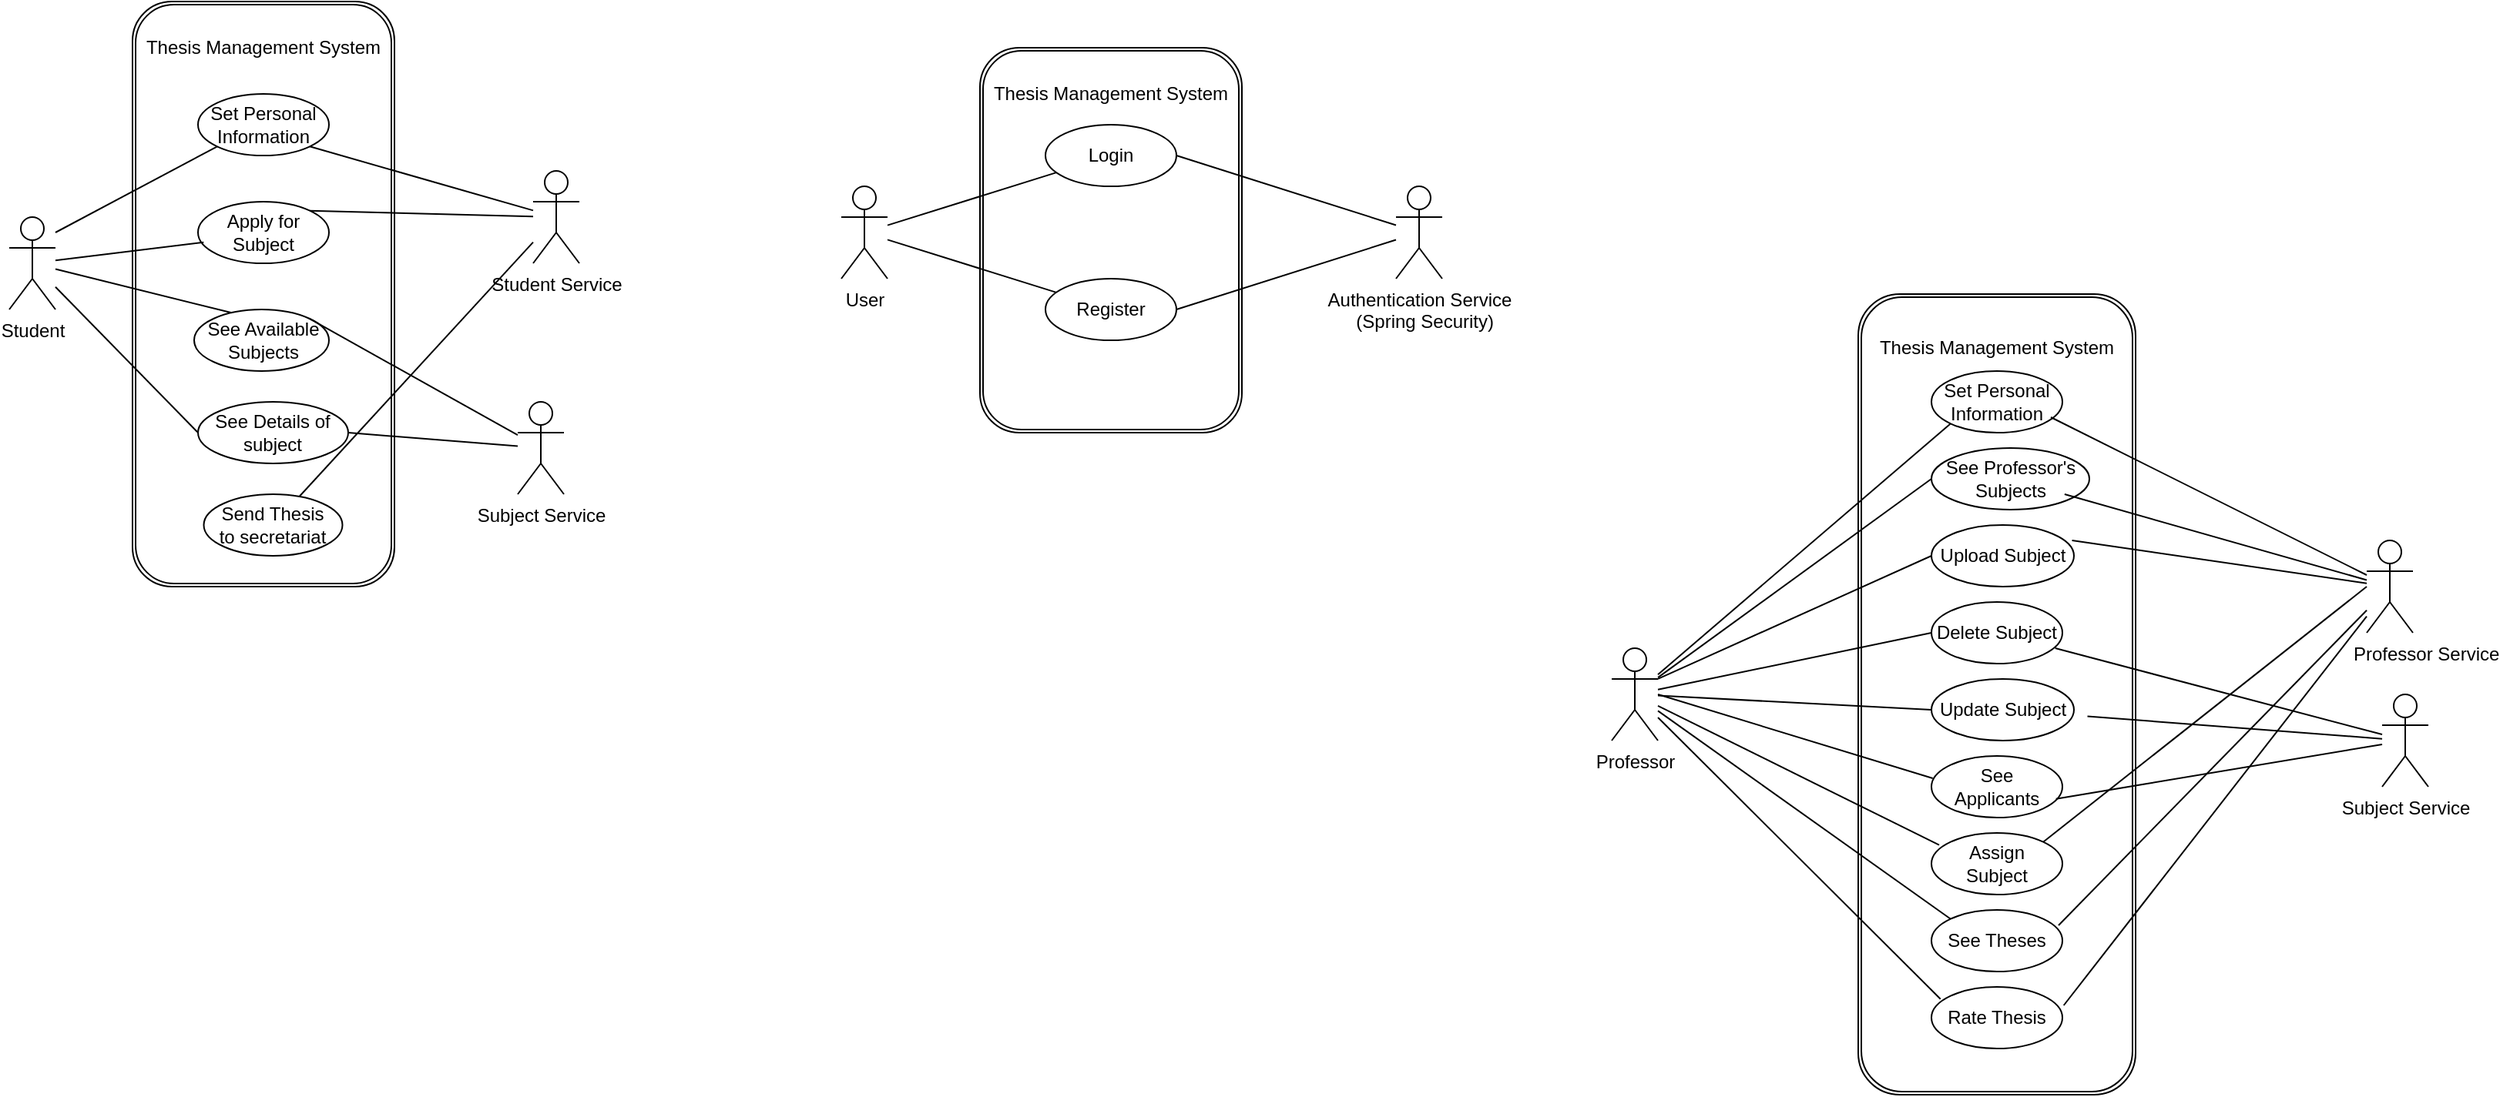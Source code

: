 <mxfile version="13.9.9" type="device"><diagram name="Page-1" id="9f46799a-70d6-7492-0946-bef42562c5a5"><mxGraphModel dx="2522" dy="814" grid="1" gridSize="10" guides="1" tooltips="1" connect="1" arrows="1" fold="1" page="1" pageScale="1" pageWidth="1100" pageHeight="850" background="#ffffff" math="0" shadow="0"><root><mxCell id="0"/><mxCell id="1" parent="0"/><mxCell id="48cxiaI6WupfDzedhyTH-4" value="" style="shape=ext;double=1;rounded=1;whiteSpace=wrap;html=1;" vertex="1" parent="1"><mxGeometry x="-430" y="70" width="170" height="250" as="geometry"/></mxCell><mxCell id="48cxiaI6WupfDzedhyTH-12" value="User&lt;br&gt;" style="shape=umlActor;verticalLabelPosition=bottom;verticalAlign=top;html=1;outlineConnect=0;" vertex="1" parent="1"><mxGeometry x="-520" y="160" width="30" height="60" as="geometry"/></mxCell><mxCell id="48cxiaI6WupfDzedhyTH-14" value="Thesis Management System" style="text;html=1;strokeColor=none;fillColor=none;align=center;verticalAlign=middle;whiteSpace=wrap;rounded=0;" vertex="1" parent="1"><mxGeometry x="-430" y="90" width="170" height="20" as="geometry"/></mxCell><mxCell id="48cxiaI6WupfDzedhyTH-16" value="" style="ellipse;whiteSpace=wrap;html=1;" vertex="1" parent="1"><mxGeometry x="-387.5" y="120" width="85" height="40" as="geometry"/></mxCell><mxCell id="48cxiaI6WupfDzedhyTH-18" value="" style="ellipse;whiteSpace=wrap;html=1;" vertex="1" parent="1"><mxGeometry x="-387.5" y="220" width="85" height="40" as="geometry"/></mxCell><mxCell id="48cxiaI6WupfDzedhyTH-19" value="Login" style="text;html=1;strokeColor=none;fillColor=none;align=center;verticalAlign=middle;whiteSpace=wrap;rounded=0;" vertex="1" parent="1"><mxGeometry x="-365" y="130" width="40" height="20" as="geometry"/></mxCell><mxCell id="48cxiaI6WupfDzedhyTH-20" value="Register" style="text;html=1;strokeColor=none;fillColor=none;align=center;verticalAlign=middle;whiteSpace=wrap;rounded=0;" vertex="1" parent="1"><mxGeometry x="-365" y="230" width="40" height="20" as="geometry"/></mxCell><mxCell id="48cxiaI6WupfDzedhyTH-21" value="" style="endArrow=none;html=1;" edge="1" parent="1" source="48cxiaI6WupfDzedhyTH-12" target="48cxiaI6WupfDzedhyTH-16"><mxGeometry width="50" height="50" relative="1" as="geometry"><mxPoint x="-390" y="310" as="sourcePoint"/><mxPoint x="-340" y="260" as="targetPoint"/></mxGeometry></mxCell><mxCell id="48cxiaI6WupfDzedhyTH-22" value="" style="endArrow=none;html=1;" edge="1" parent="1" source="48cxiaI6WupfDzedhyTH-12" target="48cxiaI6WupfDzedhyTH-18"><mxGeometry width="50" height="50" relative="1" as="geometry"><mxPoint x="-390" y="310" as="sourcePoint"/><mxPoint x="-340" y="260" as="targetPoint"/></mxGeometry></mxCell><mxCell id="48cxiaI6WupfDzedhyTH-23" value="Authentication Service&lt;br&gt;&amp;nbsp; (Spring Security)" style="shape=umlActor;verticalLabelPosition=bottom;verticalAlign=top;html=1;outlineConnect=0;" vertex="1" parent="1"><mxGeometry x="-160" y="160" width="30" height="60" as="geometry"/></mxCell><mxCell id="48cxiaI6WupfDzedhyTH-25" value="" style="endArrow=none;html=1;exitX=1;exitY=0.5;exitDx=0;exitDy=0;" edge="1" parent="1" source="48cxiaI6WupfDzedhyTH-16" target="48cxiaI6WupfDzedhyTH-23"><mxGeometry width="50" height="50" relative="1" as="geometry"><mxPoint x="-340" y="290" as="sourcePoint"/><mxPoint x="-290" y="240" as="targetPoint"/></mxGeometry></mxCell><mxCell id="48cxiaI6WupfDzedhyTH-26" value="" style="endArrow=none;html=1;exitX=1;exitY=0.5;exitDx=0;exitDy=0;" edge="1" parent="1" source="48cxiaI6WupfDzedhyTH-18" target="48cxiaI6WupfDzedhyTH-23"><mxGeometry width="50" height="50" relative="1" as="geometry"><mxPoint x="-340" y="290" as="sourcePoint"/><mxPoint x="-290" y="240" as="targetPoint"/></mxGeometry></mxCell><mxCell id="48cxiaI6WupfDzedhyTH-27" value="" style="shape=ext;double=1;rounded=1;whiteSpace=wrap;html=1;" vertex="1" parent="1"><mxGeometry x="-980" y="40" width="170" height="380" as="geometry"/></mxCell><mxCell id="48cxiaI6WupfDzedhyTH-28" value="Thesis Management System" style="text;html=1;strokeColor=none;fillColor=none;align=center;verticalAlign=middle;whiteSpace=wrap;rounded=0;" vertex="1" parent="1"><mxGeometry x="-980" y="60" width="170" height="20" as="geometry"/></mxCell><mxCell id="48cxiaI6WupfDzedhyTH-31" value="" style="ellipse;whiteSpace=wrap;html=1;" vertex="1" parent="1"><mxGeometry x="-937.5" y="300" width="97.5" height="40" as="geometry"/></mxCell><mxCell id="48cxiaI6WupfDzedhyTH-33" value="" style="ellipse;whiteSpace=wrap;html=1;" vertex="1" parent="1"><mxGeometry x="-940" y="240" width="87.5" height="40" as="geometry"/></mxCell><mxCell id="48cxiaI6WupfDzedhyTH-34" value="" style="ellipse;whiteSpace=wrap;html=1;" vertex="1" parent="1"><mxGeometry x="-937.5" y="170" width="85" height="40" as="geometry"/></mxCell><mxCell id="48cxiaI6WupfDzedhyTH-35" value="" style="ellipse;whiteSpace=wrap;html=1;" vertex="1" parent="1"><mxGeometry x="-937.5" y="100" width="85" height="40" as="geometry"/></mxCell><mxCell id="48cxiaI6WupfDzedhyTH-37" value="Student&lt;br&gt;" style="shape=umlActor;verticalLabelPosition=bottom;verticalAlign=top;html=1;outlineConnect=0;" vertex="1" parent="1"><mxGeometry x="-1060" y="180" width="30" height="60" as="geometry"/></mxCell><mxCell id="48cxiaI6WupfDzedhyTH-40" value="" style="endArrow=none;html=1;entryX=0;entryY=1;entryDx=0;entryDy=0;" edge="1" parent="1" target="48cxiaI6WupfDzedhyTH-35"><mxGeometry width="50" height="50" relative="1" as="geometry"><mxPoint x="-1030" y="190" as="sourcePoint"/><mxPoint x="-700" y="280" as="targetPoint"/></mxGeometry></mxCell><mxCell id="48cxiaI6WupfDzedhyTH-41" value="" style="endArrow=none;html=1;entryX=0.043;entryY=0.658;entryDx=0;entryDy=0;entryPerimeter=0;" edge="1" parent="1" source="48cxiaI6WupfDzedhyTH-37" target="48cxiaI6WupfDzedhyTH-34"><mxGeometry width="50" height="50" relative="1" as="geometry"><mxPoint x="-750" y="330" as="sourcePoint"/><mxPoint x="-700" y="280" as="targetPoint"/></mxGeometry></mxCell><mxCell id="48cxiaI6WupfDzedhyTH-42" value="" style="endArrow=none;html=1;entryX=0;entryY=0.5;entryDx=0;entryDy=0;" edge="1" parent="1" source="48cxiaI6WupfDzedhyTH-37" target="48cxiaI6WupfDzedhyTH-31"><mxGeometry width="50" height="50" relative="1" as="geometry"><mxPoint x="-750" y="330" as="sourcePoint"/><mxPoint x="-700" y="280" as="targetPoint"/></mxGeometry></mxCell><mxCell id="48cxiaI6WupfDzedhyTH-43" value="" style="endArrow=none;html=1;entryX=0.278;entryY=0.054;entryDx=0;entryDy=0;entryPerimeter=0;" edge="1" parent="1" source="48cxiaI6WupfDzedhyTH-37" target="48cxiaI6WupfDzedhyTH-33"><mxGeometry width="50" height="50" relative="1" as="geometry"><mxPoint x="-750" y="330" as="sourcePoint"/><mxPoint x="-700" y="280" as="targetPoint"/></mxGeometry></mxCell><mxCell id="48cxiaI6WupfDzedhyTH-44" value="Set Personal&lt;br&gt;Information" style="text;html=1;strokeColor=none;fillColor=none;align=center;verticalAlign=middle;whiteSpace=wrap;rounded=0;" vertex="1" parent="1"><mxGeometry x="-965" y="110" width="140" height="20" as="geometry"/></mxCell><mxCell id="48cxiaI6WupfDzedhyTH-45" value="See Available Subjects" style="text;html=1;strokeColor=none;fillColor=none;align=center;verticalAlign=middle;whiteSpace=wrap;rounded=0;" vertex="1" parent="1"><mxGeometry x="-955" y="250" width="120" height="20" as="geometry"/></mxCell><mxCell id="48cxiaI6WupfDzedhyTH-46" value="See Details of subject" style="text;html=1;strokeColor=none;fillColor=none;align=center;verticalAlign=middle;whiteSpace=wrap;rounded=0;" vertex="1" parent="1"><mxGeometry x="-928.75" y="310" width="80" height="20" as="geometry"/></mxCell><mxCell id="48cxiaI6WupfDzedhyTH-47" value="Apply for&lt;br&gt;Subject" style="text;html=1;strokeColor=none;fillColor=none;align=center;verticalAlign=middle;whiteSpace=wrap;rounded=0;" vertex="1" parent="1"><mxGeometry x="-960" y="180" width="130" height="20" as="geometry"/></mxCell><mxCell id="48cxiaI6WupfDzedhyTH-49" value="Student Service" style="shape=umlActor;verticalLabelPosition=bottom;verticalAlign=top;html=1;outlineConnect=0;" vertex="1" parent="1"><mxGeometry x="-720" y="150" width="30" height="60" as="geometry"/></mxCell><mxCell id="48cxiaI6WupfDzedhyTH-53" value="Subject Service" style="shape=umlActor;verticalLabelPosition=bottom;verticalAlign=top;html=1;outlineConnect=0;" vertex="1" parent="1"><mxGeometry x="-730" y="300" width="30" height="60" as="geometry"/></mxCell><mxCell id="48cxiaI6WupfDzedhyTH-54" value="" style="endArrow=none;html=1;exitX=1;exitY=0.5;exitDx=0;exitDy=0;" edge="1" parent="1" source="48cxiaI6WupfDzedhyTH-31" target="48cxiaI6WupfDzedhyTH-53"><mxGeometry width="50" height="50" relative="1" as="geometry"><mxPoint x="-510" y="330" as="sourcePoint"/><mxPoint x="-460" y="280" as="targetPoint"/></mxGeometry></mxCell><mxCell id="48cxiaI6WupfDzedhyTH-55" value="" style="endArrow=none;html=1;exitX=1;exitY=0;exitDx=0;exitDy=0;" edge="1" parent="1" source="48cxiaI6WupfDzedhyTH-33" target="48cxiaI6WupfDzedhyTH-53"><mxGeometry width="50" height="50" relative="1" as="geometry"><mxPoint x="-510" y="330" as="sourcePoint"/><mxPoint x="-460" y="280" as="targetPoint"/></mxGeometry></mxCell><mxCell id="48cxiaI6WupfDzedhyTH-56" value="" style="endArrow=none;html=1;exitX=1;exitY=0;exitDx=0;exitDy=0;" edge="1" parent="1" source="48cxiaI6WupfDzedhyTH-34" target="48cxiaI6WupfDzedhyTH-49"><mxGeometry width="50" height="50" relative="1" as="geometry"><mxPoint x="-510" y="330" as="sourcePoint"/><mxPoint x="-460" y="280" as="targetPoint"/></mxGeometry></mxCell><mxCell id="48cxiaI6WupfDzedhyTH-57" value="" style="endArrow=none;html=1;entryX=1;entryY=1;entryDx=0;entryDy=0;" edge="1" parent="1" source="48cxiaI6WupfDzedhyTH-49" target="48cxiaI6WupfDzedhyTH-35"><mxGeometry width="50" height="50" relative="1" as="geometry"><mxPoint x="-740" y="134" as="sourcePoint"/><mxPoint x="-460" y="280" as="targetPoint"/></mxGeometry></mxCell><mxCell id="48cxiaI6WupfDzedhyTH-58" value="" style="shape=ext;double=1;rounded=1;whiteSpace=wrap;html=1;" vertex="1" parent="1"><mxGeometry x="140" y="230" width="180" height="520" as="geometry"/></mxCell><mxCell id="48cxiaI6WupfDzedhyTH-59" value="Professor" style="shape=umlActor;verticalLabelPosition=bottom;verticalAlign=top;html=1;outlineConnect=0;" vertex="1" parent="1"><mxGeometry x="-20" y="460" width="30" height="60" as="geometry"/></mxCell><mxCell id="48cxiaI6WupfDzedhyTH-61" value="Thesis Management System" style="text;html=1;strokeColor=none;fillColor=none;align=center;verticalAlign=middle;whiteSpace=wrap;rounded=0;" vertex="1" parent="1"><mxGeometry x="145" y="255" width="170" height="20" as="geometry"/></mxCell><mxCell id="48cxiaI6WupfDzedhyTH-62" value="" style="ellipse;whiteSpace=wrap;html=1;" vertex="1" parent="1"><mxGeometry x="187.5" y="280" width="85" height="40" as="geometry"/></mxCell><mxCell id="48cxiaI6WupfDzedhyTH-63" value="" style="ellipse;whiteSpace=wrap;html=1;" vertex="1" parent="1"><mxGeometry x="187.5" y="480" width="92.5" height="40" as="geometry"/></mxCell><mxCell id="48cxiaI6WupfDzedhyTH-64" value="" style="ellipse;whiteSpace=wrap;html=1;" vertex="1" parent="1"><mxGeometry x="187.5" y="430" width="85" height="40" as="geometry"/></mxCell><mxCell id="48cxiaI6WupfDzedhyTH-66" value="" style="ellipse;whiteSpace=wrap;html=1;" vertex="1" parent="1"><mxGeometry x="187.5" y="530" width="85" height="40" as="geometry"/></mxCell><mxCell id="48cxiaI6WupfDzedhyTH-67" value="" style="ellipse;whiteSpace=wrap;html=1;" vertex="1" parent="1"><mxGeometry x="187.5" y="580" width="85" height="40" as="geometry"/></mxCell><mxCell id="48cxiaI6WupfDzedhyTH-68" value="" style="ellipse;whiteSpace=wrap;html=1;" vertex="1" parent="1"><mxGeometry x="187.5" y="630" width="85" height="40" as="geometry"/></mxCell><mxCell id="48cxiaI6WupfDzedhyTH-69" value="" style="ellipse;whiteSpace=wrap;html=1;" vertex="1" parent="1"><mxGeometry x="187.5" y="680" width="85" height="40" as="geometry"/></mxCell><mxCell id="48cxiaI6WupfDzedhyTH-70" value="" style="ellipse;whiteSpace=wrap;html=1;" vertex="1" parent="1"><mxGeometry x="187.5" y="330" width="102.5" height="40" as="geometry"/></mxCell><mxCell id="48cxiaI6WupfDzedhyTH-71" value="" style="ellipse;whiteSpace=wrap;html=1;" vertex="1" parent="1"><mxGeometry x="187.5" y="380" width="92.5" height="40" as="geometry"/></mxCell><mxCell id="48cxiaI6WupfDzedhyTH-73" value="" style="endArrow=none;html=1;entryX=0;entryY=1;entryDx=0;entryDy=0;" edge="1" parent="1" source="48cxiaI6WupfDzedhyTH-59" target="48cxiaI6WupfDzedhyTH-62"><mxGeometry width="50" height="50" relative="1" as="geometry"><mxPoint x="90" y="550" as="sourcePoint"/><mxPoint x="140" y="500" as="targetPoint"/></mxGeometry></mxCell><mxCell id="48cxiaI6WupfDzedhyTH-74" value="" style="endArrow=none;html=1;entryX=0;entryY=0.5;entryDx=0;entryDy=0;" edge="1" parent="1" source="48cxiaI6WupfDzedhyTH-59" target="48cxiaI6WupfDzedhyTH-70"><mxGeometry width="50" height="50" relative="1" as="geometry"><mxPoint x="90" y="550" as="sourcePoint"/><mxPoint x="80" y="540" as="targetPoint"/></mxGeometry></mxCell><mxCell id="48cxiaI6WupfDzedhyTH-75" value="" style="endArrow=none;html=1;exitX=1;exitY=0.333;exitDx=0;exitDy=0;exitPerimeter=0;entryX=0;entryY=0.5;entryDx=0;entryDy=0;" edge="1" parent="1" source="48cxiaI6WupfDzedhyTH-59" target="48cxiaI6WupfDzedhyTH-71"><mxGeometry width="50" height="50" relative="1" as="geometry"><mxPoint x="90" y="550" as="sourcePoint"/><mxPoint x="140" y="500" as="targetPoint"/></mxGeometry></mxCell><mxCell id="48cxiaI6WupfDzedhyTH-76" value="" style="endArrow=none;html=1;entryX=0;entryY=0.5;entryDx=0;entryDy=0;" edge="1" parent="1" source="48cxiaI6WupfDzedhyTH-59" target="48cxiaI6WupfDzedhyTH-64"><mxGeometry width="50" height="50" relative="1" as="geometry"><mxPoint x="90" y="550" as="sourcePoint"/><mxPoint x="140" y="500" as="targetPoint"/></mxGeometry></mxCell><mxCell id="48cxiaI6WupfDzedhyTH-77" value="" style="endArrow=none;html=1;entryX=0;entryY=0.5;entryDx=0;entryDy=0;" edge="1" parent="1" source="48cxiaI6WupfDzedhyTH-59" target="48cxiaI6WupfDzedhyTH-63"><mxGeometry width="50" height="50" relative="1" as="geometry"><mxPoint x="90" y="550" as="sourcePoint"/><mxPoint x="140" y="500" as="targetPoint"/></mxGeometry></mxCell><mxCell id="48cxiaI6WupfDzedhyTH-78" value="" style="endArrow=none;html=1;entryX=0.01;entryY=0.363;entryDx=0;entryDy=0;entryPerimeter=0;" edge="1" parent="1" target="48cxiaI6WupfDzedhyTH-66"><mxGeometry width="50" height="50" relative="1" as="geometry"><mxPoint x="10" y="490" as="sourcePoint"/><mxPoint x="140" y="500" as="targetPoint"/></mxGeometry></mxCell><mxCell id="48cxiaI6WupfDzedhyTH-79" value="" style="endArrow=none;html=1;entryX=0.059;entryY=0.196;entryDx=0;entryDy=0;entryPerimeter=0;" edge="1" parent="1" source="48cxiaI6WupfDzedhyTH-59" target="48cxiaI6WupfDzedhyTH-67"><mxGeometry width="50" height="50" relative="1" as="geometry"><mxPoint x="20" y="510" as="sourcePoint"/><mxPoint x="150" y="530" as="targetPoint"/></mxGeometry></mxCell><mxCell id="48cxiaI6WupfDzedhyTH-80" value="" style="endArrow=none;html=1;entryX=0;entryY=0;entryDx=0;entryDy=0;" edge="1" parent="1" source="48cxiaI6WupfDzedhyTH-59" target="48cxiaI6WupfDzedhyTH-68"><mxGeometry width="50" height="50" relative="1" as="geometry"><mxPoint x="20" y="520" as="sourcePoint"/><mxPoint x="130" y="440" as="targetPoint"/></mxGeometry></mxCell><mxCell id="48cxiaI6WupfDzedhyTH-81" value="" style="endArrow=none;html=1;entryX=0.069;entryY=0.196;entryDx=0;entryDy=0;entryPerimeter=0;" edge="1" parent="1" source="48cxiaI6WupfDzedhyTH-59" target="48cxiaI6WupfDzedhyTH-69"><mxGeometry width="50" height="50" relative="1" as="geometry"><mxPoint x="30" y="540" as="sourcePoint"/><mxPoint x="140" y="500" as="targetPoint"/></mxGeometry></mxCell><mxCell id="48cxiaI6WupfDzedhyTH-82" value="" style="ellipse;whiteSpace=wrap;html=1;" vertex="1" parent="1"><mxGeometry x="-933.75" y="360" width="90" height="40" as="geometry"/></mxCell><mxCell id="48cxiaI6WupfDzedhyTH-83" value="" style="endArrow=none;html=1;" edge="1" parent="1" source="48cxiaI6WupfDzedhyTH-82" target="48cxiaI6WupfDzedhyTH-49"><mxGeometry width="50" height="50" relative="1" as="geometry"><mxPoint x="-770" y="330" as="sourcePoint"/><mxPoint x="-720" y="280" as="targetPoint"/></mxGeometry></mxCell><mxCell id="48cxiaI6WupfDzedhyTH-84" value="Send Thesis&lt;br&gt;to secretariat" style="text;html=1;strokeColor=none;fillColor=none;align=center;verticalAlign=middle;whiteSpace=wrap;rounded=0;" vertex="1" parent="1"><mxGeometry x="-958.75" y="370" width="140" height="20" as="geometry"/></mxCell><mxCell id="48cxiaI6WupfDzedhyTH-87" value="Assign Subject" style="text;html=1;strokeColor=none;fillColor=none;align=center;verticalAlign=middle;whiteSpace=wrap;rounded=0;" vertex="1" parent="1"><mxGeometry x="210" y="590" width="40" height="20" as="geometry"/></mxCell><mxCell id="48cxiaI6WupfDzedhyTH-88" value="See Theses" style="text;html=1;strokeColor=none;fillColor=none;align=center;verticalAlign=middle;whiteSpace=wrap;rounded=0;" vertex="1" parent="1"><mxGeometry x="190" y="640" width="80" height="20" as="geometry"/></mxCell><mxCell id="48cxiaI6WupfDzedhyTH-91" value="Rate Thesis" style="text;html=1;strokeColor=none;fillColor=none;align=center;verticalAlign=middle;whiteSpace=wrap;rounded=0;" vertex="1" parent="1"><mxGeometry x="195" y="690" width="70" height="20" as="geometry"/></mxCell><mxCell id="48cxiaI6WupfDzedhyTH-92" value="See Applicants" style="text;html=1;strokeColor=none;fillColor=none;align=center;verticalAlign=middle;whiteSpace=wrap;rounded=0;" vertex="1" parent="1"><mxGeometry x="195" y="540" width="70" height="20" as="geometry"/></mxCell><mxCell id="48cxiaI6WupfDzedhyTH-93" value="Update Subject" style="text;html=1;strokeColor=none;fillColor=none;align=center;verticalAlign=middle;whiteSpace=wrap;rounded=0;" vertex="1" parent="1"><mxGeometry x="178.75" y="490" width="110" height="20" as="geometry"/></mxCell><mxCell id="48cxiaI6WupfDzedhyTH-94" value="Delete Subject" style="text;html=1;strokeColor=none;fillColor=none;align=center;verticalAlign=middle;whiteSpace=wrap;rounded=0;" vertex="1" parent="1"><mxGeometry x="185" y="440" width="90" height="20" as="geometry"/></mxCell><mxCell id="48cxiaI6WupfDzedhyTH-95" value="Upload Subject" style="text;html=1;strokeColor=none;fillColor=none;align=center;verticalAlign=middle;whiteSpace=wrap;rounded=0;" vertex="1" parent="1"><mxGeometry x="188.75" y="390" width="90" height="20" as="geometry"/></mxCell><mxCell id="48cxiaI6WupfDzedhyTH-96" value="Set Personal&lt;br&gt;Information" style="text;html=1;strokeColor=none;fillColor=none;align=center;verticalAlign=middle;whiteSpace=wrap;rounded=0;" vertex="1" parent="1"><mxGeometry x="160" y="290" width="140" height="20" as="geometry"/></mxCell><mxCell id="48cxiaI6WupfDzedhyTH-97" value="See Professor's Subjects" style="text;html=1;strokeColor=none;fillColor=none;align=center;verticalAlign=middle;whiteSpace=wrap;rounded=0;" vertex="1" parent="1"><mxGeometry x="178.75" y="340" width="120" height="20" as="geometry"/></mxCell><mxCell id="48cxiaI6WupfDzedhyTH-99" value="&amp;nbsp; &amp;nbsp; &amp;nbsp; &amp;nbsp; &amp;nbsp; &amp;nbsp; &amp;nbsp; Professor Service" style="shape=umlActor;verticalLabelPosition=bottom;verticalAlign=top;html=1;outlineConnect=0;" vertex="1" parent="1"><mxGeometry x="470" y="390" width="30" height="60" as="geometry"/></mxCell><mxCell id="48cxiaI6WupfDzedhyTH-100" value="Subject Service" style="shape=umlActor;verticalLabelPosition=bottom;verticalAlign=top;html=1;outlineConnect=0;" vertex="1" parent="1"><mxGeometry x="480" y="490" width="30" height="60" as="geometry"/></mxCell><mxCell id="48cxiaI6WupfDzedhyTH-102" value="" style="endArrow=none;html=1;exitX=0.75;exitY=1;exitDx=0;exitDy=0;" edge="1" parent="1" source="48cxiaI6WupfDzedhyTH-96" target="48cxiaI6WupfDzedhyTH-99"><mxGeometry width="50" height="50" relative="1" as="geometry"><mxPoint x="150" y="500" as="sourcePoint"/><mxPoint x="460" y="400" as="targetPoint"/></mxGeometry></mxCell><mxCell id="48cxiaI6WupfDzedhyTH-103" value="" style="endArrow=none;html=1;" edge="1" parent="1" source="48cxiaI6WupfDzedhyTH-97" target="48cxiaI6WupfDzedhyTH-99"><mxGeometry width="50" height="50" relative="1" as="geometry"><mxPoint x="150" y="500" as="sourcePoint"/><mxPoint x="470" y="360" as="targetPoint"/></mxGeometry></mxCell><mxCell id="48cxiaI6WupfDzedhyTH-104" value="" style="endArrow=none;html=1;entryX=1;entryY=0;entryDx=0;entryDy=0;" edge="1" parent="1" source="48cxiaI6WupfDzedhyTH-99" target="48cxiaI6WupfDzedhyTH-95"><mxGeometry width="50" height="50" relative="1" as="geometry"><mxPoint x="150" y="500" as="sourcePoint"/><mxPoint x="200" y="450" as="targetPoint"/></mxGeometry></mxCell><mxCell id="48cxiaI6WupfDzedhyTH-105" value="" style="endArrow=none;html=1;" edge="1" parent="1" source="48cxiaI6WupfDzedhyTH-100" target="48cxiaI6WupfDzedhyTH-94"><mxGeometry width="50" height="50" relative="1" as="geometry"><mxPoint x="150" y="500" as="sourcePoint"/><mxPoint x="200" y="450" as="targetPoint"/></mxGeometry></mxCell><mxCell id="48cxiaI6WupfDzedhyTH-106" value="" style="endArrow=none;html=1;" edge="1" parent="1" source="48cxiaI6WupfDzedhyTH-100" target="48cxiaI6WupfDzedhyTH-93"><mxGeometry width="50" height="50" relative="1" as="geometry"><mxPoint x="150" y="500" as="sourcePoint"/><mxPoint x="200" y="450" as="targetPoint"/></mxGeometry></mxCell><mxCell id="48cxiaI6WupfDzedhyTH-107" value="" style="endArrow=none;html=1;entryX=0.951;entryY=0.696;entryDx=0;entryDy=0;entryPerimeter=0;" edge="1" parent="1" source="48cxiaI6WupfDzedhyTH-100" target="48cxiaI6WupfDzedhyTH-66"><mxGeometry width="50" height="50" relative="1" as="geometry"><mxPoint x="470" y="520" as="sourcePoint"/><mxPoint x="200" y="450" as="targetPoint"/></mxGeometry></mxCell><mxCell id="48cxiaI6WupfDzedhyTH-108" value="" style="endArrow=none;html=1;entryX=1;entryY=0;entryDx=0;entryDy=0;" edge="1" parent="1" target="48cxiaI6WupfDzedhyTH-67"><mxGeometry width="50" height="50" relative="1" as="geometry"><mxPoint x="470" y="420" as="sourcePoint"/><mxPoint x="270" y="593" as="targetPoint"/></mxGeometry></mxCell><mxCell id="48cxiaI6WupfDzedhyTH-109" value="" style="endArrow=none;html=1;exitX=1;exitY=0;exitDx=0;exitDy=0;" edge="1" parent="1" source="48cxiaI6WupfDzedhyTH-88" target="48cxiaI6WupfDzedhyTH-99"><mxGeometry width="50" height="50" relative="1" as="geometry"><mxPoint x="150" y="500" as="sourcePoint"/><mxPoint x="200" y="450" as="targetPoint"/></mxGeometry></mxCell><mxCell id="48cxiaI6WupfDzedhyTH-111" value="" style="endArrow=none;html=1;exitX=1.01;exitY=0.3;exitDx=0;exitDy=0;exitPerimeter=0;" edge="1" parent="1" source="48cxiaI6WupfDzedhyTH-69" target="48cxiaI6WupfDzedhyTH-99"><mxGeometry width="50" height="50" relative="1" as="geometry"><mxPoint x="150" y="500" as="sourcePoint"/><mxPoint x="200" y="450" as="targetPoint"/></mxGeometry></mxCell></root></mxGraphModel></diagram></mxfile>